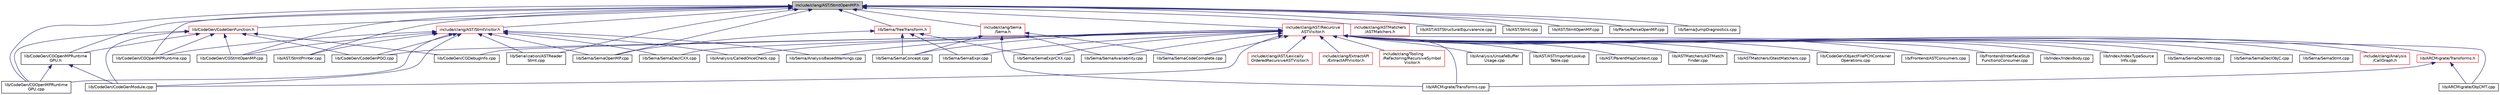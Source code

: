 digraph "include/clang/AST/StmtOpenMP.h"
{
 // LATEX_PDF_SIZE
  bgcolor="transparent";
  edge [fontname="Helvetica",fontsize="10",labelfontname="Helvetica",labelfontsize="10"];
  node [fontname="Helvetica",fontsize="10",shape=record];
  Node1 [label="include/clang/AST/StmtOpenMP.h",height=0.2,width=0.4,color="black", fillcolor="grey75", style="filled", fontcolor="black",tooltip=" "];
  Node1 -> Node2 [dir="back",color="midnightblue",fontsize="10",style="solid",fontname="Helvetica"];
  Node2 [label="include/clang/AST/Recursive\lASTVisitor.h",height=0.2,width=0.4,color="red",URL="$RecursiveASTVisitor_8h.html",tooltip=" "];
  Node2 -> Node3 [dir="back",color="midnightblue",fontsize="10",style="solid",fontname="Helvetica"];
  Node3 [label="include/clang/Analysis\l/CallGraph.h",height=0.2,width=0.4,color="red",URL="$CallGraph_8h.html",tooltip=" "];
  Node2 -> Node7 [dir="back",color="midnightblue",fontsize="10",style="solid",fontname="Helvetica"];
  Node7 [label="include/clang/AST/Lexically\lOrderedRecursiveASTVisitor.h",height=0.2,width=0.4,color="red",URL="$LexicallyOrderedRecursiveASTVisitor_8h.html",tooltip=" "];
  Node2 -> Node9 [dir="back",color="midnightblue",fontsize="10",style="solid",fontname="Helvetica"];
  Node9 [label="include/clang/ExtractAPI\l/ExtractAPIVisitor.h",height=0.2,width=0.4,color="red",URL="$ExtractAPIVisitor_8h.html",tooltip=" "];
  Node2 -> Node12 [dir="back",color="midnightblue",fontsize="10",style="solid",fontname="Helvetica"];
  Node12 [label="include/clang/Tooling\l/Refactoring/RecursiveSymbol\lVisitor.h",height=0.2,width=0.4,color="red",URL="$RecursiveSymbolVisitor_8h.html",tooltip=" "];
  Node2 -> Node15 [dir="back",color="midnightblue",fontsize="10",style="solid",fontname="Helvetica"];
  Node15 [label="lib/Analysis/CalledOnceCheck.cpp",height=0.2,width=0.4,color="black",URL="$CalledOnceCheck_8cpp.html",tooltip=" "];
  Node2 -> Node16 [dir="back",color="midnightblue",fontsize="10",style="solid",fontname="Helvetica"];
  Node16 [label="lib/Analysis/UnsafeBuffer\lUsage.cpp",height=0.2,width=0.4,color="black",URL="$UnsafeBufferUsage_8cpp.html",tooltip=" "];
  Node2 -> Node17 [dir="back",color="midnightblue",fontsize="10",style="solid",fontname="Helvetica"];
  Node17 [label="lib/ARCMigrate/Transforms.h",height=0.2,width=0.4,color="red",URL="$Transforms_8h.html",tooltip=" "];
  Node17 -> Node18 [dir="back",color="midnightblue",fontsize="10",style="solid",fontname="Helvetica"];
  Node18 [label="lib/ARCMigrate/ObjCMT.cpp",height=0.2,width=0.4,color="black",URL="$ObjCMT_8cpp.html",tooltip=" "];
  Node17 -> Node24 [dir="back",color="midnightblue",fontsize="10",style="solid",fontname="Helvetica"];
  Node24 [label="lib/ARCMigrate/Transforms.cpp",height=0.2,width=0.4,color="black",URL="$Transforms_8cpp.html",tooltip=" "];
  Node2 -> Node18 [dir="back",color="midnightblue",fontsize="10",style="solid",fontname="Helvetica"];
  Node2 -> Node24 [dir="back",color="midnightblue",fontsize="10",style="solid",fontname="Helvetica"];
  Node2 -> Node33 [dir="back",color="midnightblue",fontsize="10",style="solid",fontname="Helvetica"];
  Node33 [label="lib/AST/ASTImporterLookup\lTable.cpp",height=0.2,width=0.4,color="black",URL="$ASTImporterLookupTable_8cpp.html",tooltip=" "];
  Node2 -> Node34 [dir="back",color="midnightblue",fontsize="10",style="solid",fontname="Helvetica"];
  Node34 [label="lib/AST/ParentMapContext.cpp",height=0.2,width=0.4,color="black",URL="$ParentMapContext_8cpp.html",tooltip=" "];
  Node2 -> Node35 [dir="back",color="midnightblue",fontsize="10",style="solid",fontname="Helvetica"];
  Node35 [label="lib/ASTMatchers/ASTMatch\lFinder.cpp",height=0.2,width=0.4,color="black",URL="$ASTMatchFinder_8cpp.html",tooltip=" "];
  Node2 -> Node36 [dir="back",color="midnightblue",fontsize="10",style="solid",fontname="Helvetica"];
  Node36 [label="lib/ASTMatchers/GtestMatchers.cpp",height=0.2,width=0.4,color="black",URL="$GtestMatchers_8cpp.html",tooltip=" "];
  Node2 -> Node37 [dir="back",color="midnightblue",fontsize="10",style="solid",fontname="Helvetica"];
  Node37 [label="lib/CodeGen/CGDebugInfo.cpp",height=0.2,width=0.4,color="black",URL="$CGDebugInfo_8cpp.html",tooltip=" "];
  Node2 -> Node38 [dir="back",color="midnightblue",fontsize="10",style="solid",fontname="Helvetica"];
  Node38 [label="lib/CodeGen/CodeGenModule.cpp",height=0.2,width=0.4,color="black",URL="$CodeGenModule_8cpp.html",tooltip=" "];
  Node2 -> Node39 [dir="back",color="midnightblue",fontsize="10",style="solid",fontname="Helvetica"];
  Node39 [label="lib/CodeGen/CodeGenPGO.cpp",height=0.2,width=0.4,color="black",URL="$CodeGenPGO_8cpp.html",tooltip=" "];
  Node2 -> Node40 [dir="back",color="midnightblue",fontsize="10",style="solid",fontname="Helvetica"];
  Node40 [label="lib/CodeGen/ObjectFilePCHContainer\lOperations.cpp",height=0.2,width=0.4,color="black",URL="$ObjectFilePCHContainerOperations_8cpp.html",tooltip=" "];
  Node2 -> Node41 [dir="back",color="midnightblue",fontsize="10",style="solid",fontname="Helvetica"];
  Node41 [label="lib/Frontend/ASTConsumers.cpp",height=0.2,width=0.4,color="black",URL="$ASTConsumers_8cpp.html",tooltip=" "];
  Node2 -> Node42 [dir="back",color="midnightblue",fontsize="10",style="solid",fontname="Helvetica"];
  Node42 [label="lib/Frontend/InterfaceStub\lFunctionsConsumer.cpp",height=0.2,width=0.4,color="black",URL="$InterfaceStubFunctionsConsumer_8cpp.html",tooltip=" "];
  Node2 -> Node43 [dir="back",color="midnightblue",fontsize="10",style="solid",fontname="Helvetica"];
  Node43 [label="lib/Index/IndexBody.cpp",height=0.2,width=0.4,color="black",URL="$IndexBody_8cpp.html",tooltip=" "];
  Node2 -> Node44 [dir="back",color="midnightblue",fontsize="10",style="solid",fontname="Helvetica"];
  Node44 [label="lib/Index/IndexTypeSource\lInfo.cpp",height=0.2,width=0.4,color="black",URL="$IndexTypeSourceInfo_8cpp.html",tooltip=" "];
  Node2 -> Node45 [dir="back",color="midnightblue",fontsize="10",style="solid",fontname="Helvetica"];
  Node45 [label="lib/Sema/AnalysisBasedWarnings.cpp",height=0.2,width=0.4,color="black",URL="$AnalysisBasedWarnings_8cpp.html",tooltip=" "];
  Node2 -> Node46 [dir="back",color="midnightblue",fontsize="10",style="solid",fontname="Helvetica"];
  Node46 [label="lib/Sema/SemaAvailability.cpp",height=0.2,width=0.4,color="black",URL="$SemaAvailability_8cpp.html",tooltip=" "];
  Node2 -> Node47 [dir="back",color="midnightblue",fontsize="10",style="solid",fontname="Helvetica"];
  Node47 [label="lib/Sema/SemaCodeComplete.cpp",height=0.2,width=0.4,color="black",URL="$SemaCodeComplete_8cpp.html",tooltip=" "];
  Node2 -> Node48 [dir="back",color="midnightblue",fontsize="10",style="solid",fontname="Helvetica"];
  Node48 [label="lib/Sema/SemaConcept.cpp",height=0.2,width=0.4,color="black",URL="$SemaConcept_8cpp.html",tooltip=" "];
  Node2 -> Node49 [dir="back",color="midnightblue",fontsize="10",style="solid",fontname="Helvetica"];
  Node49 [label="lib/Sema/SemaDeclAttr.cpp",height=0.2,width=0.4,color="black",URL="$SemaDeclAttr_8cpp.html",tooltip=" "];
  Node2 -> Node50 [dir="back",color="midnightblue",fontsize="10",style="solid",fontname="Helvetica"];
  Node50 [label="lib/Sema/SemaDeclCXX.cpp",height=0.2,width=0.4,color="black",URL="$SemaDeclCXX_8cpp.html",tooltip=" "];
  Node2 -> Node51 [dir="back",color="midnightblue",fontsize="10",style="solid",fontname="Helvetica"];
  Node51 [label="lib/Sema/SemaDeclObjC.cpp",height=0.2,width=0.4,color="black",URL="$SemaDeclObjC_8cpp.html",tooltip=" "];
  Node2 -> Node52 [dir="back",color="midnightblue",fontsize="10",style="solid",fontname="Helvetica"];
  Node52 [label="lib/Sema/SemaExpr.cpp",height=0.2,width=0.4,color="black",URL="$SemaExpr_8cpp.html",tooltip=" "];
  Node2 -> Node53 [dir="back",color="midnightblue",fontsize="10",style="solid",fontname="Helvetica"];
  Node53 [label="lib/Sema/SemaExprCXX.cpp",height=0.2,width=0.4,color="black",URL="$SemaExprCXX_8cpp.html",tooltip=" "];
  Node2 -> Node54 [dir="back",color="midnightblue",fontsize="10",style="solid",fontname="Helvetica"];
  Node54 [label="lib/Sema/SemaStmt.cpp",height=0.2,width=0.4,color="black",URL="$SemaStmt_8cpp.html",tooltip=" "];
  Node1 -> Node73 [dir="back",color="midnightblue",fontsize="10",style="solid",fontname="Helvetica"];
  Node73 [label="include/clang/AST/StmtVisitor.h",height=0.2,width=0.4,color="red",URL="$StmtVisitor_8h.html",tooltip=" "];
  Node73 -> Node15 [dir="back",color="midnightblue",fontsize="10",style="solid",fontname="Helvetica"];
  Node73 -> Node121 [dir="back",color="midnightblue",fontsize="10",style="solid",fontname="Helvetica"];
  Node121 [label="lib/AST/StmtPrinter.cpp",height=0.2,width=0.4,color="black",URL="$StmtPrinter_8cpp.html",tooltip=" "];
  Node73 -> Node129 [dir="back",color="midnightblue",fontsize="10",style="solid",fontname="Helvetica"];
  Node129 [label="lib/CodeGen/CGOpenMPRuntime.cpp",height=0.2,width=0.4,color="black",URL="$CGOpenMPRuntime_8cpp.html",tooltip=" "];
  Node73 -> Node130 [dir="back",color="midnightblue",fontsize="10",style="solid",fontname="Helvetica"];
  Node130 [label="lib/CodeGen/CGOpenMPRuntime\lGPU.cpp",height=0.2,width=0.4,color="black",URL="$CGOpenMPRuntimeGPU_8cpp.html",tooltip=" "];
  Node73 -> Node132 [dir="back",color="midnightblue",fontsize="10",style="solid",fontname="Helvetica"];
  Node132 [label="lib/CodeGen/CGStmtOpenMP.cpp",height=0.2,width=0.4,color="black",URL="$CGStmtOpenMP_8cpp.html",tooltip=" "];
  Node73 -> Node38 [dir="back",color="midnightblue",fontsize="10",style="solid",fontname="Helvetica"];
  Node73 -> Node39 [dir="back",color="midnightblue",fontsize="10",style="solid",fontname="Helvetica"];
  Node73 -> Node45 [dir="back",color="midnightblue",fontsize="10",style="solid",fontname="Helvetica"];
  Node73 -> Node50 [dir="back",color="midnightblue",fontsize="10",style="solid",fontname="Helvetica"];
  Node73 -> Node135 [dir="back",color="midnightblue",fontsize="10",style="solid",fontname="Helvetica"];
  Node135 [label="lib/Sema/SemaOpenMP.cpp",height=0.2,width=0.4,color="black",URL="$SemaOpenMP_8cpp.html",tooltip=" "];
  Node73 -> Node136 [dir="back",color="midnightblue",fontsize="10",style="solid",fontname="Helvetica"];
  Node136 [label="lib/Serialization/ASTReader\lStmt.cpp",height=0.2,width=0.4,color="black",URL="$ASTReaderStmt_8cpp.html",tooltip=" "];
  Node1 -> Node146 [dir="back",color="midnightblue",fontsize="10",style="solid",fontname="Helvetica"];
  Node146 [label="include/clang/ASTMatchers\l/ASTMatchers.h",height=0.2,width=0.4,color="red",URL="$ASTMatchers_8h.html",tooltip=" "];
  Node1 -> Node194 [dir="back",color="midnightblue",fontsize="10",style="solid",fontname="Helvetica"];
  Node194 [label="include/clang/Sema\l/Sema.h",height=0.2,width=0.4,color="red",URL="$Sema_8h.html",tooltip=" "];
  Node194 -> Node24 [dir="back",color="midnightblue",fontsize="10",style="solid",fontname="Helvetica"];
  Node194 -> Node46 [dir="back",color="midnightblue",fontsize="10",style="solid",fontname="Helvetica"];
  Node194 -> Node47 [dir="back",color="midnightblue",fontsize="10",style="solid",fontname="Helvetica"];
  Node194 -> Node48 [dir="back",color="midnightblue",fontsize="10",style="solid",fontname="Helvetica"];
  Node1 -> Node281 [dir="back",color="midnightblue",fontsize="10",style="solid",fontname="Helvetica"];
  Node281 [label="lib/AST/ASTStructuralEquivalence.cpp",height=0.2,width=0.4,color="black",URL="$ASTStructuralEquivalence_8cpp.html",tooltip=" "];
  Node1 -> Node282 [dir="back",color="midnightblue",fontsize="10",style="solid",fontname="Helvetica"];
  Node282 [label="lib/AST/Stmt.cpp",height=0.2,width=0.4,color="black",URL="$Stmt_8cpp.html",tooltip=" "];
  Node1 -> Node283 [dir="back",color="midnightblue",fontsize="10",style="solid",fontname="Helvetica"];
  Node283 [label="lib/AST/StmtOpenMP.cpp",height=0.2,width=0.4,color="black",URL="$StmtOpenMP_8cpp.html",tooltip=" "];
  Node1 -> Node121 [dir="back",color="midnightblue",fontsize="10",style="solid",fontname="Helvetica"];
  Node1 -> Node284 [dir="back",color="midnightblue",fontsize="10",style="solid",fontname="Helvetica"];
  Node284 [label="lib/CodeGen/CodeGenFunction.h",height=0.2,width=0.4,color="red",URL="$CodeGenFunction_8h.html",tooltip=" "];
  Node284 -> Node37 [dir="back",color="midnightblue",fontsize="10",style="solid",fontname="Helvetica"];
  Node284 -> Node129 [dir="back",color="midnightblue",fontsize="10",style="solid",fontname="Helvetica"];
  Node284 -> Node316 [dir="back",color="midnightblue",fontsize="10",style="solid",fontname="Helvetica"];
  Node316 [label="lib/CodeGen/CGOpenMPRuntime\lGPU.h",height=0.2,width=0.4,color="black",URL="$CGOpenMPRuntimeGPU_8h.html",tooltip=" "];
  Node316 -> Node130 [dir="back",color="midnightblue",fontsize="10",style="solid",fontname="Helvetica"];
  Node316 -> Node38 [dir="back",color="midnightblue",fontsize="10",style="solid",fontname="Helvetica"];
  Node284 -> Node130 [dir="back",color="midnightblue",fontsize="10",style="solid",fontname="Helvetica"];
  Node284 -> Node132 [dir="back",color="midnightblue",fontsize="10",style="solid",fontname="Helvetica"];
  Node284 -> Node38 [dir="back",color="midnightblue",fontsize="10",style="solid",fontname="Helvetica"];
  Node284 -> Node39 [dir="back",color="midnightblue",fontsize="10",style="solid",fontname="Helvetica"];
  Node1 -> Node129 [dir="back",color="midnightblue",fontsize="10",style="solid",fontname="Helvetica"];
  Node1 -> Node316 [dir="back",color="midnightblue",fontsize="10",style="solid",fontname="Helvetica"];
  Node1 -> Node130 [dir="back",color="midnightblue",fontsize="10",style="solid",fontname="Helvetica"];
  Node1 -> Node132 [dir="back",color="midnightblue",fontsize="10",style="solid",fontname="Helvetica"];
  Node1 -> Node205 [dir="back",color="midnightblue",fontsize="10",style="solid",fontname="Helvetica"];
  Node205 [label="lib/Parse/ParseOpenMP.cpp",height=0.2,width=0.4,color="black",URL="$ParseOpenMP_8cpp.html",tooltip=" "];
  Node1 -> Node225 [dir="back",color="midnightblue",fontsize="10",style="solid",fontname="Helvetica"];
  Node225 [label="lib/Sema/JumpDiagnostics.cpp",height=0.2,width=0.4,color="black",URL="$JumpDiagnostics_8cpp.html",tooltip=" "];
  Node1 -> Node221 [dir="back",color="midnightblue",fontsize="10",style="solid",fontname="Helvetica"];
  Node221 [label="lib/Sema/TreeTransform.h",height=0.2,width=0.4,color="red",URL="$TreeTransform_8h.html",tooltip=" "];
  Node221 -> Node48 [dir="back",color="midnightblue",fontsize="10",style="solid",fontname="Helvetica"];
  Node221 -> Node52 [dir="back",color="midnightblue",fontsize="10",style="solid",fontname="Helvetica"];
  Node221 -> Node53 [dir="back",color="midnightblue",fontsize="10",style="solid",fontname="Helvetica"];
  Node221 -> Node135 [dir="back",color="midnightblue",fontsize="10",style="solid",fontname="Helvetica"];
  Node1 -> Node135 [dir="back",color="midnightblue",fontsize="10",style="solid",fontname="Helvetica"];
  Node1 -> Node136 [dir="back",color="midnightblue",fontsize="10",style="solid",fontname="Helvetica"];
}
